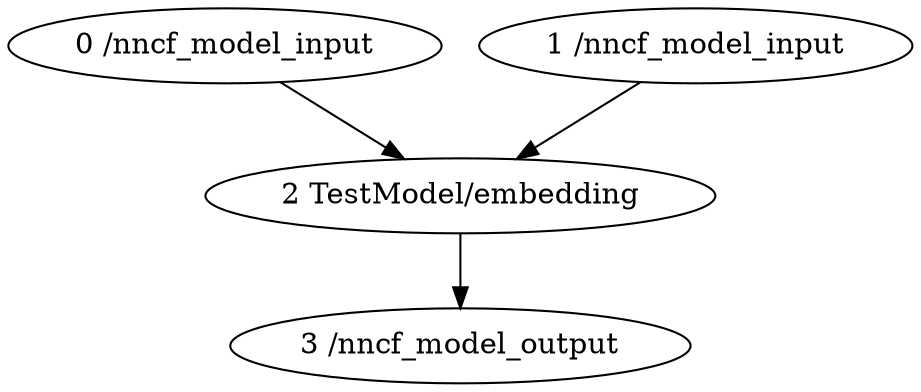 strict digraph  {
"0 /nncf_model_input" [id=0, scope="", type=nncf_model_input];
"1 /nncf_model_input" [id=1, scope="", type=nncf_model_input];
"2 TestModel/embedding" [id=2, scope=TestModel, type=embedding];
"3 /nncf_model_output" [id=3, scope="", type=nncf_model_output];
"0 /nncf_model_input" -> "2 TestModel/embedding";
"1 /nncf_model_input" -> "2 TestModel/embedding";
"2 TestModel/embedding" -> "3 /nncf_model_output";
}
